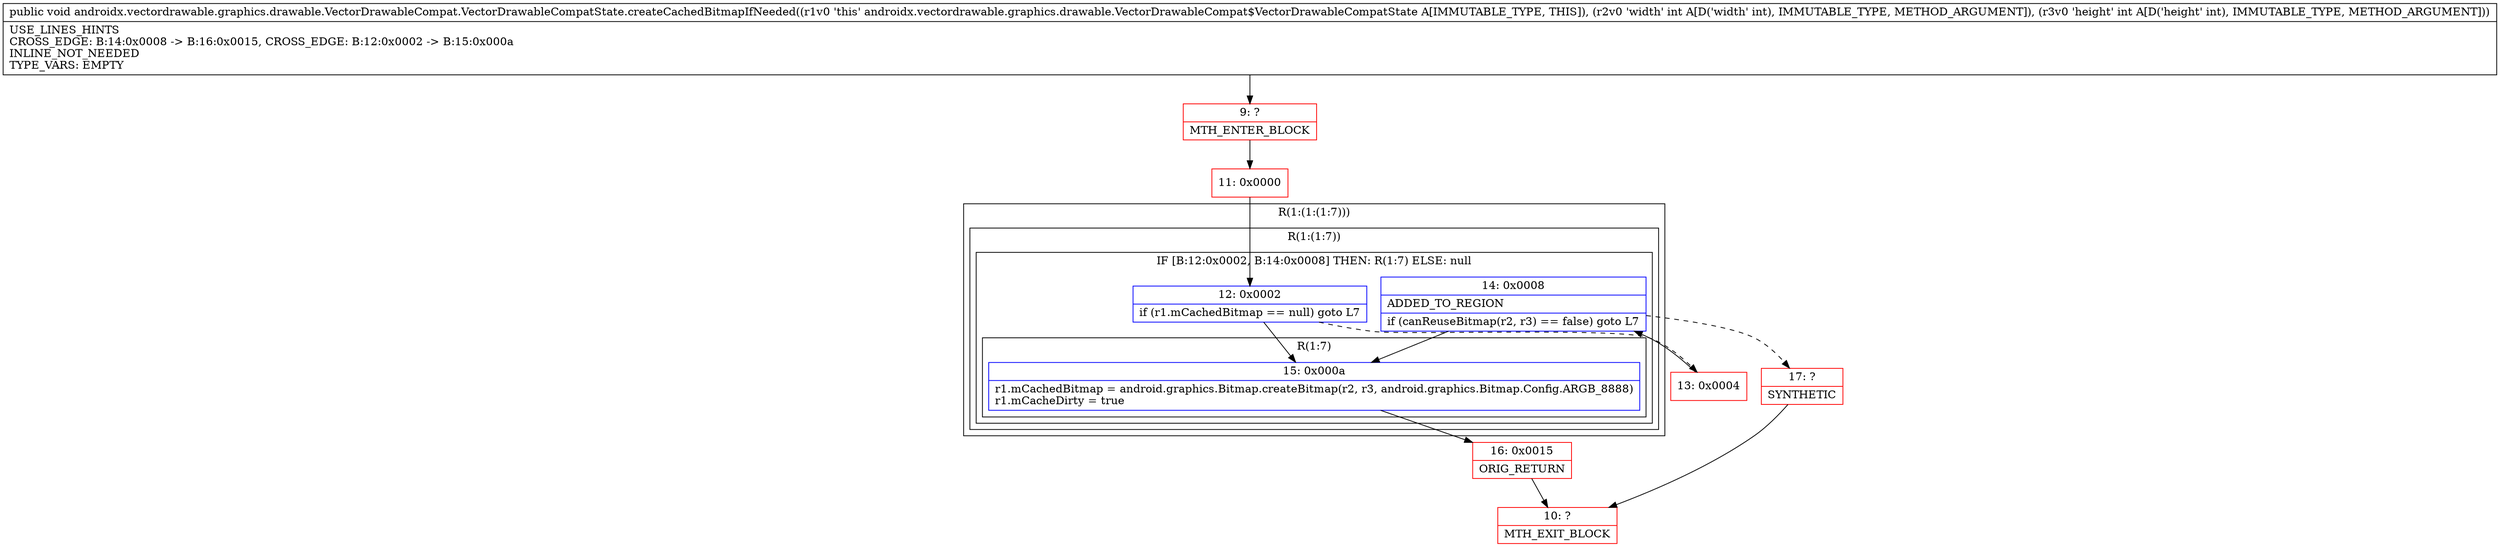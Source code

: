 digraph "CFG forandroidx.vectordrawable.graphics.drawable.VectorDrawableCompat.VectorDrawableCompatState.createCachedBitmapIfNeeded(II)V" {
subgraph cluster_Region_639280395 {
label = "R(1:(1:(1:7)))";
node [shape=record,color=blue];
subgraph cluster_Region_1421856811 {
label = "R(1:(1:7))";
node [shape=record,color=blue];
subgraph cluster_IfRegion_708877265 {
label = "IF [B:12:0x0002, B:14:0x0008] THEN: R(1:7) ELSE: null";
node [shape=record,color=blue];
Node_12 [shape=record,label="{12\:\ 0x0002|if (r1.mCachedBitmap == null) goto L7\l}"];
Node_14 [shape=record,label="{14\:\ 0x0008|ADDED_TO_REGION\l|if (canReuseBitmap(r2, r3) == false) goto L7\l}"];
subgraph cluster_Region_315627911 {
label = "R(1:7)";
node [shape=record,color=blue];
Node_15 [shape=record,label="{15\:\ 0x000a|r1.mCachedBitmap = android.graphics.Bitmap.createBitmap(r2, r3, android.graphics.Bitmap.Config.ARGB_8888)\lr1.mCacheDirty = true\l}"];
}
}
}
}
Node_9 [shape=record,color=red,label="{9\:\ ?|MTH_ENTER_BLOCK\l}"];
Node_11 [shape=record,color=red,label="{11\:\ 0x0000}"];
Node_13 [shape=record,color=red,label="{13\:\ 0x0004}"];
Node_17 [shape=record,color=red,label="{17\:\ ?|SYNTHETIC\l}"];
Node_10 [shape=record,color=red,label="{10\:\ ?|MTH_EXIT_BLOCK\l}"];
Node_16 [shape=record,color=red,label="{16\:\ 0x0015|ORIG_RETURN\l}"];
MethodNode[shape=record,label="{public void androidx.vectordrawable.graphics.drawable.VectorDrawableCompat.VectorDrawableCompatState.createCachedBitmapIfNeeded((r1v0 'this' androidx.vectordrawable.graphics.drawable.VectorDrawableCompat$VectorDrawableCompatState A[IMMUTABLE_TYPE, THIS]), (r2v0 'width' int A[D('width' int), IMMUTABLE_TYPE, METHOD_ARGUMENT]), (r3v0 'height' int A[D('height' int), IMMUTABLE_TYPE, METHOD_ARGUMENT]))  | USE_LINES_HINTS\lCROSS_EDGE: B:14:0x0008 \-\> B:16:0x0015, CROSS_EDGE: B:12:0x0002 \-\> B:15:0x000a\lINLINE_NOT_NEEDED\lTYPE_VARS: EMPTY\l}"];
MethodNode -> Node_9;Node_12 -> Node_13[style=dashed];
Node_12 -> Node_15;
Node_14 -> Node_15;
Node_14 -> Node_17[style=dashed];
Node_15 -> Node_16;
Node_9 -> Node_11;
Node_11 -> Node_12;
Node_13 -> Node_14;
Node_17 -> Node_10;
Node_16 -> Node_10;
}

